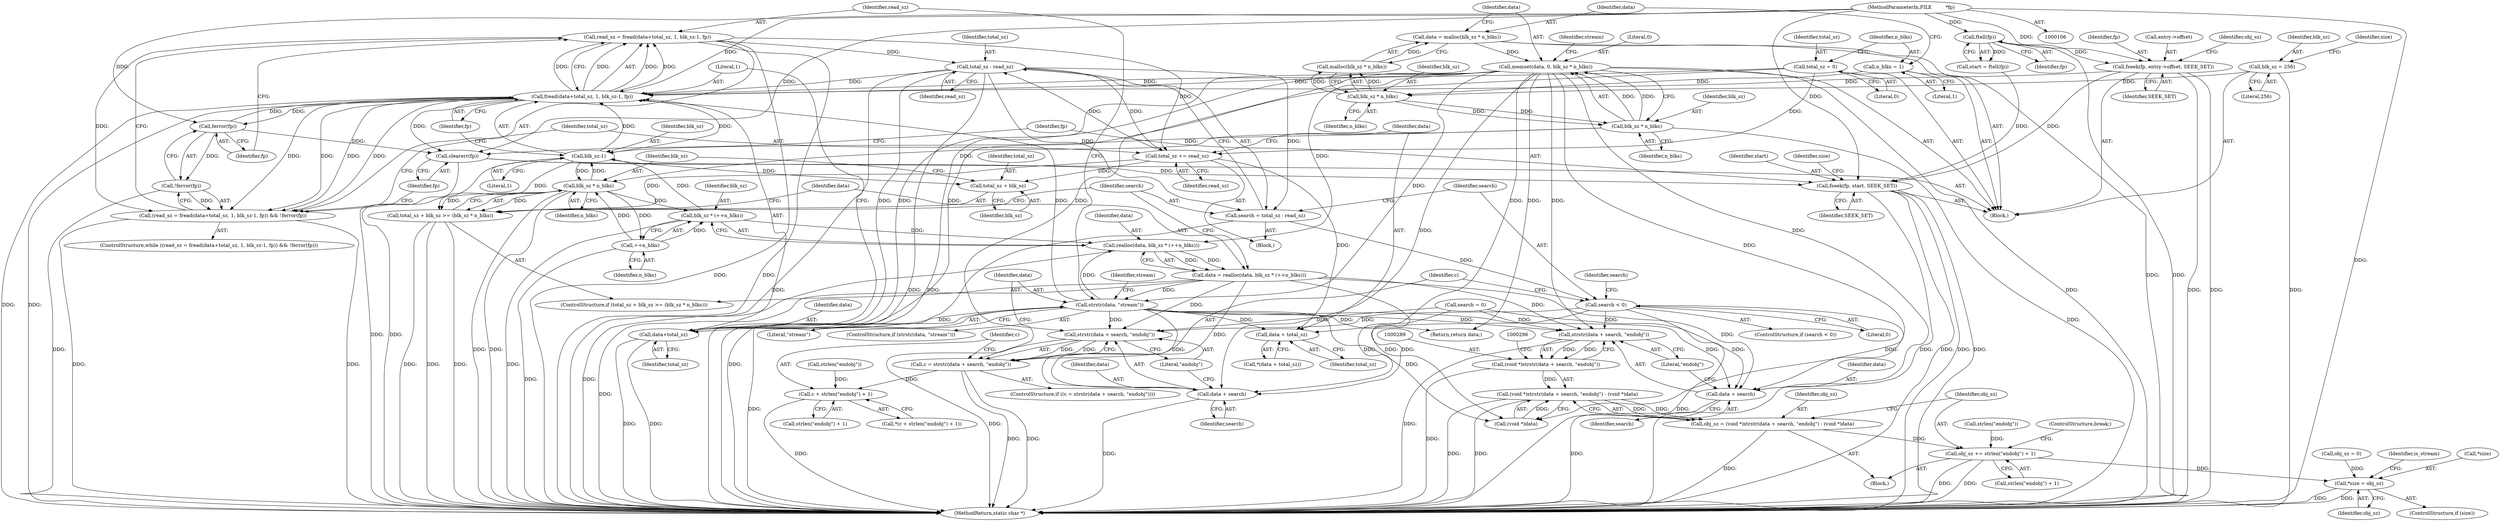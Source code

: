 digraph "0_pdfresurrect_0c4120fffa3dffe97b95c486a120eded82afe8a6_3@API" {
"1000215" [label="(Call,read_sz = fread(data+total_sz, 1, blk_sz-1, fp))"];
"1000217" [label="(Call,fread(data+total_sz, 1, blk_sz-1, fp))"];
"1000204" [label="(Call,memset(data, 0, blk_sz * n_blks))"];
"1000198" [label="(Call,data = malloc(blk_sz * n_blks))"];
"1000200" [label="(Call,malloc(blk_sz * n_blks))"];
"1000201" [label="(Call,blk_sz * n_blks)"];
"1000114" [label="(Call,blk_sz = 256)"];
"1000195" [label="(Call,n_blks = 1)"];
"1000207" [label="(Call,blk_sz * n_blks)"];
"1000307" [label="(Call,strstr(data, \"stream\"))"];
"1000247" [label="(Call,data = realloc(data, blk_sz * (++n_blks)))"];
"1000249" [label="(Call,realloc(data, blk_sz * (++n_blks)))"];
"1000251" [label="(Call,blk_sz * (++n_blks))"];
"1000244" [label="(Call,blk_sz * n_blks)"];
"1000222" [label="(Call,blk_sz-1)"];
"1000253" [label="(Call,++n_blks)"];
"1000257" [label="(Call,total_sz - read_sz)"];
"1000230" [label="(Call,total_sz += read_sz)"];
"1000215" [label="(Call,read_sz = fread(data+total_sz, 1, blk_sz-1, fp))"];
"1000192" [label="(Call,total_sz = 0)"];
"1000227" [label="(Call,ferror(fp))"];
"1000107" [label="(MethodParameterIn,FILE         *fp)"];
"1000183" [label="(Call,fseek(fp, entry->offset, SEEK_SET))"];
"1000142" [label="(Call,ftell(fp))"];
"1000214" [label="(Call,(read_sz = fread(data+total_sz, 1, blk_sz-1, fp)) && !ferror(fp))"];
"1000235" [label="(Call,data + total_sz)"];
"1000240" [label="(Call,total_sz + blk_sz >= (blk_sz * n_blks))"];
"1000241" [label="(Call,total_sz + blk_sz)"];
"1000226" [label="(Call,!ferror(fp))"];
"1000313" [label="(Call,clearerr(fp))"];
"1000315" [label="(Call,fseek(fp, start, SEEK_SET))"];
"1000218" [label="(Call,data+total_sz)"];
"1000255" [label="(Call,search = total_sz - read_sz)"];
"1000261" [label="(Call,search < 0)"];
"1000270" [label="(Call,strstr(data + search, \"endobj\"))"];
"1000268" [label="(Call,c = strstr(data + search, \"endobj\"))"];
"1000278" [label="(Call,c + strlen(\"endobj\") + 1)"];
"1000271" [label="(Call,data + search)"];
"1000290" [label="(Call,strstr(data + search, \"endobj\"))"];
"1000288" [label="(Call,(void *)strstr(data + search, \"endobj\"))"];
"1000287" [label="(Call,(void *)strstr(data + search, \"endobj\") - (void *)data)"];
"1000285" [label="(Call,obj_sz = (void *)strstr(data + search, \"endobj\") - (void *)data)"];
"1000298" [label="(Call,obj_sz += strlen(\"endobj\") + 1)"];
"1000321" [label="(Call,*size = obj_sz)"];
"1000291" [label="(Call,data + search)"];
"1000205" [label="(Identifier,data)"];
"1000142" [label="(Call,ftell(fp))"];
"1000287" [label="(Call,(void *)strstr(data + search, \"endobj\") - (void *)data)"];
"1000333" [label="(MethodReturn,static char *)"];
"1000195" [label="(Call,n_blks = 1)"];
"1000227" [label="(Call,ferror(fp))"];
"1000217" [label="(Call,fread(data+total_sz, 1, blk_sz-1, fp))"];
"1000315" [label="(Call,fseek(fp, start, SEEK_SET))"];
"1000185" [label="(Call,entry->offset)"];
"1000316" [label="(Identifier,fp)"];
"1000294" [label="(Literal,\"endobj\")"];
"1000320" [label="(Identifier,size)"];
"1000293" [label="(Identifier,search)"];
"1000218" [label="(Call,data+total_sz)"];
"1000307" [label="(Call,strstr(data, \"stream\"))"];
"1000317" [label="(Identifier,start)"];
"1000259" [label="(Identifier,read_sz)"];
"1000240" [label="(Call,total_sz + blk_sz >= (blk_sz * n_blks))"];
"1000219" [label="(Identifier,data)"];
"1000281" [label="(Call,strlen(\"endobj\"))"];
"1000272" [label="(Identifier,data)"];
"1000204" [label="(Call,memset(data, 0, blk_sz * n_blks))"];
"1000295" [label="(Call,(void *)data)"];
"1000107" [label="(MethodParameterIn,FILE         *fp)"];
"1000290" [label="(Call,strstr(data + search, \"endobj\"))"];
"1000248" [label="(Identifier,data)"];
"1000207" [label="(Call,blk_sz * n_blks)"];
"1000291" [label="(Call,data + search)"];
"1000114" [label="(Call,blk_sz = 256)"];
"1000273" [label="(Identifier,search)"];
"1000251" [label="(Call,blk_sz * (++n_blks))"];
"1000300" [label="(Call,strlen(\"endobj\") + 1)"];
"1000254" [label="(Identifier,n_blks)"];
"1000190" [label="(Identifier,obj_sz)"];
"1000193" [label="(Identifier,total_sz)"];
"1000321" [label="(Call,*size = obj_sz)"];
"1000203" [label="(Identifier,n_blks)"];
"1000253" [label="(Call,++n_blks)"];
"1000236" [label="(Identifier,data)"];
"1000211" [label="(Identifier,stream)"];
"1000225" [label="(Identifier,fp)"];
"1000200" [label="(Call,malloc(blk_sz * n_blks))"];
"1000299" [label="(Identifier,obj_sz)"];
"1000267" [label="(ControlStructure,if ((c = strstr(data + search, \"endobj\"))))"];
"1000285" [label="(Call,obj_sz = (void *)strstr(data + search, \"endobj\") - (void *)data)"];
"1000288" [label="(Call,(void *)strstr(data + search, \"endobj\"))"];
"1000250" [label="(Identifier,data)"];
"1000326" [label="(Identifier,is_stream)"];
"1000232" [label="(Identifier,read_sz)"];
"1000222" [label="(Call,blk_sz-1)"];
"1000221" [label="(Literal,1)"];
"1000199" [label="(Identifier,data)"];
"1000255" [label="(Call,search = total_sz - read_sz)"];
"1000194" [label="(Literal,0)"];
"1000129" [label="(Identifier,size)"];
"1000314" [label="(Identifier,fp)"];
"1000188" [label="(Identifier,SEEK_SET)"];
"1000197" [label="(Literal,1)"];
"1000268" [label="(Call,c = strstr(data + search, \"endobj\"))"];
"1000306" [label="(ControlStructure,if (strstr(data, \"stream\")))"];
"1000274" [label="(Literal,\"endobj\")"];
"1000280" [label="(Call,strlen(\"endobj\") + 1)"];
"1000234" [label="(Call,*(data + total_sz))"];
"1000249" [label="(Call,realloc(data, blk_sz * (++n_blks)))"];
"1000301" [label="(Call,strlen(\"endobj\"))"];
"1000298" [label="(Call,obj_sz += strlen(\"endobj\") + 1)"];
"1000226" [label="(Call,!ferror(fp))"];
"1000322" [label="(Call,*size)"];
"1000206" [label="(Literal,0)"];
"1000237" [label="(Identifier,total_sz)"];
"1000277" [label="(Call,*(c + strlen(\"endobj\") + 1))"];
"1000192" [label="(Call,total_sz = 0)"];
"1000140" [label="(Call,start = ftell(fp))"];
"1000241" [label="(Call,total_sz + blk_sz)"];
"1000257" [label="(Call,total_sz - read_sz)"];
"1000209" [label="(Identifier,n_blks)"];
"1000252" [label="(Identifier,blk_sz)"];
"1000265" [label="(Identifier,search)"];
"1000235" [label="(Call,data + total_sz)"];
"1000262" [label="(Identifier,search)"];
"1000244" [label="(Call,blk_sz * n_blks)"];
"1000243" [label="(Identifier,blk_sz)"];
"1000116" [label="(Literal,256)"];
"1000215" [label="(Call,read_sz = fread(data+total_sz, 1, blk_sz-1, fp))"];
"1000115" [label="(Identifier,blk_sz)"];
"1000319" [label="(ControlStructure,if (size))"];
"1000198" [label="(Call,data = malloc(blk_sz * n_blks))"];
"1000231" [label="(Identifier,total_sz)"];
"1000286" [label="(Identifier,obj_sz)"];
"1000230" [label="(Call,total_sz += read_sz)"];
"1000214" [label="(Call,(read_sz = fread(data+total_sz, 1, blk_sz-1, fp)) && !ferror(fp))"];
"1000279" [label="(Identifier,c)"];
"1000331" [label="(Return,return data;)"];
"1000201" [label="(Call,blk_sz * n_blks)"];
"1000220" [label="(Identifier,total_sz)"];
"1000189" [label="(Call,obj_sz = 0)"];
"1000260" [label="(ControlStructure,if (search < 0))"];
"1000269" [label="(Identifier,c)"];
"1000228" [label="(Identifier,fp)"];
"1000246" [label="(Identifier,n_blks)"];
"1000309" [label="(Literal,\"stream\")"];
"1000245" [label="(Identifier,blk_sz)"];
"1000261" [label="(Call,search < 0)"];
"1000112" [label="(Block,)"];
"1000208" [label="(Identifier,blk_sz)"];
"1000318" [label="(Identifier,SEEK_SET)"];
"1000256" [label="(Identifier,search)"];
"1000229" [label="(Block,)"];
"1000278" [label="(Call,c + strlen(\"endobj\") + 1)"];
"1000196" [label="(Identifier,n_blks)"];
"1000275" [label="(Block,)"];
"1000216" [label="(Identifier,read_sz)"];
"1000271" [label="(Call,data + search)"];
"1000224" [label="(Literal,1)"];
"1000311" [label="(Identifier,stream)"];
"1000270" [label="(Call,strstr(data + search, \"endobj\"))"];
"1000202" [label="(Identifier,blk_sz)"];
"1000239" [label="(ControlStructure,if (total_sz + blk_sz >= (blk_sz * n_blks)))"];
"1000213" [label="(ControlStructure,while ((read_sz = fread(data+total_sz, 1, blk_sz-1, fp)) && !ferror(fp)))"];
"1000313" [label="(Call,clearerr(fp))"];
"1000308" [label="(Identifier,data)"];
"1000324" [label="(Identifier,obj_sz)"];
"1000242" [label="(Identifier,total_sz)"];
"1000143" [label="(Identifier,fp)"];
"1000264" [label="(Call,search = 0)"];
"1000258" [label="(Identifier,total_sz)"];
"1000292" [label="(Identifier,data)"];
"1000304" [label="(ControlStructure,break;)"];
"1000247" [label="(Call,data = realloc(data, blk_sz * (++n_blks)))"];
"1000263" [label="(Literal,0)"];
"1000184" [label="(Identifier,fp)"];
"1000223" [label="(Identifier,blk_sz)"];
"1000183" [label="(Call,fseek(fp, entry->offset, SEEK_SET))"];
"1000215" -> "1000214"  [label="AST: "];
"1000215" -> "1000217"  [label="CFG: "];
"1000216" -> "1000215"  [label="AST: "];
"1000217" -> "1000215"  [label="AST: "];
"1000228" -> "1000215"  [label="CFG: "];
"1000214" -> "1000215"  [label="CFG: "];
"1000215" -> "1000333"  [label="DDG: "];
"1000215" -> "1000333"  [label="DDG: "];
"1000215" -> "1000214"  [label="DDG: "];
"1000217" -> "1000215"  [label="DDG: "];
"1000217" -> "1000215"  [label="DDG: "];
"1000217" -> "1000215"  [label="DDG: "];
"1000217" -> "1000215"  [label="DDG: "];
"1000215" -> "1000230"  [label="DDG: "];
"1000215" -> "1000257"  [label="DDG: "];
"1000217" -> "1000225"  [label="CFG: "];
"1000218" -> "1000217"  [label="AST: "];
"1000221" -> "1000217"  [label="AST: "];
"1000222" -> "1000217"  [label="AST: "];
"1000225" -> "1000217"  [label="AST: "];
"1000217" -> "1000333"  [label="DDG: "];
"1000217" -> "1000333"  [label="DDG: "];
"1000217" -> "1000214"  [label="DDG: "];
"1000217" -> "1000214"  [label="DDG: "];
"1000217" -> "1000214"  [label="DDG: "];
"1000217" -> "1000214"  [label="DDG: "];
"1000204" -> "1000217"  [label="DDG: "];
"1000307" -> "1000217"  [label="DDG: "];
"1000257" -> "1000217"  [label="DDG: "];
"1000192" -> "1000217"  [label="DDG: "];
"1000222" -> "1000217"  [label="DDG: "];
"1000222" -> "1000217"  [label="DDG: "];
"1000227" -> "1000217"  [label="DDG: "];
"1000183" -> "1000217"  [label="DDG: "];
"1000107" -> "1000217"  [label="DDG: "];
"1000217" -> "1000227"  [label="DDG: "];
"1000217" -> "1000313"  [label="DDG: "];
"1000204" -> "1000112"  [label="AST: "];
"1000204" -> "1000207"  [label="CFG: "];
"1000205" -> "1000204"  [label="AST: "];
"1000206" -> "1000204"  [label="AST: "];
"1000207" -> "1000204"  [label="AST: "];
"1000211" -> "1000204"  [label="CFG: "];
"1000204" -> "1000333"  [label="DDG: "];
"1000204" -> "1000333"  [label="DDG: "];
"1000198" -> "1000204"  [label="DDG: "];
"1000207" -> "1000204"  [label="DDG: "];
"1000207" -> "1000204"  [label="DDG: "];
"1000204" -> "1000218"  [label="DDG: "];
"1000204" -> "1000235"  [label="DDG: "];
"1000204" -> "1000249"  [label="DDG: "];
"1000204" -> "1000270"  [label="DDG: "];
"1000204" -> "1000271"  [label="DDG: "];
"1000204" -> "1000290"  [label="DDG: "];
"1000204" -> "1000291"  [label="DDG: "];
"1000204" -> "1000295"  [label="DDG: "];
"1000204" -> "1000307"  [label="DDG: "];
"1000204" -> "1000331"  [label="DDG: "];
"1000198" -> "1000112"  [label="AST: "];
"1000198" -> "1000200"  [label="CFG: "];
"1000199" -> "1000198"  [label="AST: "];
"1000200" -> "1000198"  [label="AST: "];
"1000205" -> "1000198"  [label="CFG: "];
"1000198" -> "1000333"  [label="DDG: "];
"1000200" -> "1000198"  [label="DDG: "];
"1000200" -> "1000201"  [label="CFG: "];
"1000201" -> "1000200"  [label="AST: "];
"1000201" -> "1000200"  [label="DDG: "];
"1000201" -> "1000200"  [label="DDG: "];
"1000201" -> "1000203"  [label="CFG: "];
"1000202" -> "1000201"  [label="AST: "];
"1000203" -> "1000201"  [label="AST: "];
"1000114" -> "1000201"  [label="DDG: "];
"1000195" -> "1000201"  [label="DDG: "];
"1000201" -> "1000207"  [label="DDG: "];
"1000201" -> "1000207"  [label="DDG: "];
"1000114" -> "1000112"  [label="AST: "];
"1000114" -> "1000116"  [label="CFG: "];
"1000115" -> "1000114"  [label="AST: "];
"1000116" -> "1000114"  [label="AST: "];
"1000129" -> "1000114"  [label="CFG: "];
"1000114" -> "1000333"  [label="DDG: "];
"1000195" -> "1000112"  [label="AST: "];
"1000195" -> "1000197"  [label="CFG: "];
"1000196" -> "1000195"  [label="AST: "];
"1000197" -> "1000195"  [label="AST: "];
"1000199" -> "1000195"  [label="CFG: "];
"1000207" -> "1000209"  [label="CFG: "];
"1000208" -> "1000207"  [label="AST: "];
"1000209" -> "1000207"  [label="AST: "];
"1000207" -> "1000333"  [label="DDG: "];
"1000207" -> "1000222"  [label="DDG: "];
"1000207" -> "1000244"  [label="DDG: "];
"1000307" -> "1000306"  [label="AST: "];
"1000307" -> "1000309"  [label="CFG: "];
"1000308" -> "1000307"  [label="AST: "];
"1000309" -> "1000307"  [label="AST: "];
"1000216" -> "1000307"  [label="CFG: "];
"1000311" -> "1000307"  [label="CFG: "];
"1000307" -> "1000333"  [label="DDG: "];
"1000307" -> "1000218"  [label="DDG: "];
"1000307" -> "1000235"  [label="DDG: "];
"1000307" -> "1000249"  [label="DDG: "];
"1000307" -> "1000270"  [label="DDG: "];
"1000307" -> "1000271"  [label="DDG: "];
"1000307" -> "1000290"  [label="DDG: "];
"1000307" -> "1000291"  [label="DDG: "];
"1000307" -> "1000295"  [label="DDG: "];
"1000247" -> "1000307"  [label="DDG: "];
"1000307" -> "1000331"  [label="DDG: "];
"1000247" -> "1000239"  [label="AST: "];
"1000247" -> "1000249"  [label="CFG: "];
"1000248" -> "1000247"  [label="AST: "];
"1000249" -> "1000247"  [label="AST: "];
"1000256" -> "1000247"  [label="CFG: "];
"1000247" -> "1000333"  [label="DDG: "];
"1000249" -> "1000247"  [label="DDG: "];
"1000249" -> "1000247"  [label="DDG: "];
"1000247" -> "1000270"  [label="DDG: "];
"1000247" -> "1000271"  [label="DDG: "];
"1000247" -> "1000290"  [label="DDG: "];
"1000247" -> "1000291"  [label="DDG: "];
"1000247" -> "1000295"  [label="DDG: "];
"1000249" -> "1000251"  [label="CFG: "];
"1000250" -> "1000249"  [label="AST: "];
"1000251" -> "1000249"  [label="AST: "];
"1000249" -> "1000333"  [label="DDG: "];
"1000251" -> "1000249"  [label="DDG: "];
"1000251" -> "1000253"  [label="CFG: "];
"1000252" -> "1000251"  [label="AST: "];
"1000253" -> "1000251"  [label="AST: "];
"1000251" -> "1000333"  [label="DDG: "];
"1000251" -> "1000222"  [label="DDG: "];
"1000244" -> "1000251"  [label="DDG: "];
"1000253" -> "1000251"  [label="DDG: "];
"1000244" -> "1000240"  [label="AST: "];
"1000244" -> "1000246"  [label="CFG: "];
"1000245" -> "1000244"  [label="AST: "];
"1000246" -> "1000244"  [label="AST: "];
"1000240" -> "1000244"  [label="CFG: "];
"1000244" -> "1000333"  [label="DDG: "];
"1000244" -> "1000333"  [label="DDG: "];
"1000244" -> "1000222"  [label="DDG: "];
"1000244" -> "1000240"  [label="DDG: "];
"1000244" -> "1000240"  [label="DDG: "];
"1000222" -> "1000244"  [label="DDG: "];
"1000253" -> "1000244"  [label="DDG: "];
"1000244" -> "1000253"  [label="DDG: "];
"1000222" -> "1000224"  [label="CFG: "];
"1000223" -> "1000222"  [label="AST: "];
"1000224" -> "1000222"  [label="AST: "];
"1000225" -> "1000222"  [label="CFG: "];
"1000222" -> "1000333"  [label="DDG: "];
"1000222" -> "1000240"  [label="DDG: "];
"1000222" -> "1000241"  [label="DDG: "];
"1000253" -> "1000254"  [label="CFG: "];
"1000254" -> "1000253"  [label="AST: "];
"1000253" -> "1000333"  [label="DDG: "];
"1000257" -> "1000255"  [label="AST: "];
"1000257" -> "1000259"  [label="CFG: "];
"1000258" -> "1000257"  [label="AST: "];
"1000259" -> "1000257"  [label="AST: "];
"1000255" -> "1000257"  [label="CFG: "];
"1000257" -> "1000333"  [label="DDG: "];
"1000257" -> "1000333"  [label="DDG: "];
"1000257" -> "1000218"  [label="DDG: "];
"1000257" -> "1000230"  [label="DDG: "];
"1000257" -> "1000255"  [label="DDG: "];
"1000257" -> "1000255"  [label="DDG: "];
"1000230" -> "1000257"  [label="DDG: "];
"1000230" -> "1000229"  [label="AST: "];
"1000230" -> "1000232"  [label="CFG: "];
"1000231" -> "1000230"  [label="AST: "];
"1000232" -> "1000230"  [label="AST: "];
"1000236" -> "1000230"  [label="CFG: "];
"1000192" -> "1000230"  [label="DDG: "];
"1000230" -> "1000235"  [label="DDG: "];
"1000230" -> "1000240"  [label="DDG: "];
"1000230" -> "1000241"  [label="DDG: "];
"1000192" -> "1000112"  [label="AST: "];
"1000192" -> "1000194"  [label="CFG: "];
"1000193" -> "1000192"  [label="AST: "];
"1000194" -> "1000192"  [label="AST: "];
"1000196" -> "1000192"  [label="CFG: "];
"1000192" -> "1000218"  [label="DDG: "];
"1000227" -> "1000226"  [label="AST: "];
"1000227" -> "1000228"  [label="CFG: "];
"1000228" -> "1000227"  [label="AST: "];
"1000226" -> "1000227"  [label="CFG: "];
"1000227" -> "1000226"  [label="DDG: "];
"1000107" -> "1000227"  [label="DDG: "];
"1000227" -> "1000313"  [label="DDG: "];
"1000107" -> "1000106"  [label="AST: "];
"1000107" -> "1000333"  [label="DDG: "];
"1000107" -> "1000142"  [label="DDG: "];
"1000107" -> "1000183"  [label="DDG: "];
"1000107" -> "1000313"  [label="DDG: "];
"1000107" -> "1000315"  [label="DDG: "];
"1000183" -> "1000112"  [label="AST: "];
"1000183" -> "1000188"  [label="CFG: "];
"1000184" -> "1000183"  [label="AST: "];
"1000185" -> "1000183"  [label="AST: "];
"1000188" -> "1000183"  [label="AST: "];
"1000190" -> "1000183"  [label="CFG: "];
"1000183" -> "1000333"  [label="DDG: "];
"1000183" -> "1000333"  [label="DDG: "];
"1000142" -> "1000183"  [label="DDG: "];
"1000183" -> "1000315"  [label="DDG: "];
"1000142" -> "1000140"  [label="AST: "];
"1000142" -> "1000143"  [label="CFG: "];
"1000143" -> "1000142"  [label="AST: "];
"1000140" -> "1000142"  [label="CFG: "];
"1000142" -> "1000333"  [label="DDG: "];
"1000142" -> "1000140"  [label="DDG: "];
"1000214" -> "1000213"  [label="AST: "];
"1000214" -> "1000226"  [label="CFG: "];
"1000226" -> "1000214"  [label="AST: "];
"1000231" -> "1000214"  [label="CFG: "];
"1000314" -> "1000214"  [label="CFG: "];
"1000214" -> "1000333"  [label="DDG: "];
"1000214" -> "1000333"  [label="DDG: "];
"1000226" -> "1000214"  [label="DDG: "];
"1000235" -> "1000234"  [label="AST: "];
"1000235" -> "1000237"  [label="CFG: "];
"1000236" -> "1000235"  [label="AST: "];
"1000237" -> "1000235"  [label="AST: "];
"1000234" -> "1000235"  [label="CFG: "];
"1000240" -> "1000239"  [label="AST: "];
"1000241" -> "1000240"  [label="AST: "];
"1000248" -> "1000240"  [label="CFG: "];
"1000256" -> "1000240"  [label="CFG: "];
"1000240" -> "1000333"  [label="DDG: "];
"1000240" -> "1000333"  [label="DDG: "];
"1000240" -> "1000333"  [label="DDG: "];
"1000241" -> "1000243"  [label="CFG: "];
"1000242" -> "1000241"  [label="AST: "];
"1000243" -> "1000241"  [label="AST: "];
"1000245" -> "1000241"  [label="CFG: "];
"1000226" -> "1000333"  [label="DDG: "];
"1000313" -> "1000112"  [label="AST: "];
"1000313" -> "1000314"  [label="CFG: "];
"1000314" -> "1000313"  [label="AST: "];
"1000316" -> "1000313"  [label="CFG: "];
"1000313" -> "1000333"  [label="DDG: "];
"1000313" -> "1000315"  [label="DDG: "];
"1000315" -> "1000112"  [label="AST: "];
"1000315" -> "1000318"  [label="CFG: "];
"1000316" -> "1000315"  [label="AST: "];
"1000317" -> "1000315"  [label="AST: "];
"1000318" -> "1000315"  [label="AST: "];
"1000320" -> "1000315"  [label="CFG: "];
"1000315" -> "1000333"  [label="DDG: "];
"1000315" -> "1000333"  [label="DDG: "];
"1000315" -> "1000333"  [label="DDG: "];
"1000315" -> "1000333"  [label="DDG: "];
"1000140" -> "1000315"  [label="DDG: "];
"1000218" -> "1000220"  [label="CFG: "];
"1000219" -> "1000218"  [label="AST: "];
"1000220" -> "1000218"  [label="AST: "];
"1000221" -> "1000218"  [label="CFG: "];
"1000218" -> "1000333"  [label="DDG: "];
"1000218" -> "1000333"  [label="DDG: "];
"1000255" -> "1000229"  [label="AST: "];
"1000256" -> "1000255"  [label="AST: "];
"1000262" -> "1000255"  [label="CFG: "];
"1000255" -> "1000333"  [label="DDG: "];
"1000255" -> "1000261"  [label="DDG: "];
"1000261" -> "1000260"  [label="AST: "];
"1000261" -> "1000263"  [label="CFG: "];
"1000262" -> "1000261"  [label="AST: "];
"1000263" -> "1000261"  [label="AST: "];
"1000265" -> "1000261"  [label="CFG: "];
"1000269" -> "1000261"  [label="CFG: "];
"1000261" -> "1000333"  [label="DDG: "];
"1000261" -> "1000270"  [label="DDG: "];
"1000261" -> "1000271"  [label="DDG: "];
"1000261" -> "1000290"  [label="DDG: "];
"1000261" -> "1000291"  [label="DDG: "];
"1000270" -> "1000268"  [label="AST: "];
"1000270" -> "1000274"  [label="CFG: "];
"1000271" -> "1000270"  [label="AST: "];
"1000274" -> "1000270"  [label="AST: "];
"1000268" -> "1000270"  [label="CFG: "];
"1000270" -> "1000333"  [label="DDG: "];
"1000270" -> "1000268"  [label="DDG: "];
"1000270" -> "1000268"  [label="DDG: "];
"1000264" -> "1000270"  [label="DDG: "];
"1000268" -> "1000267"  [label="AST: "];
"1000269" -> "1000268"  [label="AST: "];
"1000279" -> "1000268"  [label="CFG: "];
"1000308" -> "1000268"  [label="CFG: "];
"1000268" -> "1000333"  [label="DDG: "];
"1000268" -> "1000333"  [label="DDG: "];
"1000268" -> "1000278"  [label="DDG: "];
"1000278" -> "1000277"  [label="AST: "];
"1000278" -> "1000280"  [label="CFG: "];
"1000279" -> "1000278"  [label="AST: "];
"1000280" -> "1000278"  [label="AST: "];
"1000277" -> "1000278"  [label="CFG: "];
"1000278" -> "1000333"  [label="DDG: "];
"1000281" -> "1000278"  [label="DDG: "];
"1000271" -> "1000273"  [label="CFG: "];
"1000272" -> "1000271"  [label="AST: "];
"1000273" -> "1000271"  [label="AST: "];
"1000274" -> "1000271"  [label="CFG: "];
"1000271" -> "1000333"  [label="DDG: "];
"1000264" -> "1000271"  [label="DDG: "];
"1000290" -> "1000288"  [label="AST: "];
"1000290" -> "1000294"  [label="CFG: "];
"1000291" -> "1000290"  [label="AST: "];
"1000294" -> "1000290"  [label="AST: "];
"1000288" -> "1000290"  [label="CFG: "];
"1000290" -> "1000333"  [label="DDG: "];
"1000290" -> "1000288"  [label="DDG: "];
"1000290" -> "1000288"  [label="DDG: "];
"1000264" -> "1000290"  [label="DDG: "];
"1000288" -> "1000287"  [label="AST: "];
"1000289" -> "1000288"  [label="AST: "];
"1000296" -> "1000288"  [label="CFG: "];
"1000288" -> "1000333"  [label="DDG: "];
"1000288" -> "1000287"  [label="DDG: "];
"1000287" -> "1000285"  [label="AST: "];
"1000287" -> "1000295"  [label="CFG: "];
"1000295" -> "1000287"  [label="AST: "];
"1000285" -> "1000287"  [label="CFG: "];
"1000287" -> "1000333"  [label="DDG: "];
"1000287" -> "1000333"  [label="DDG: "];
"1000287" -> "1000285"  [label="DDG: "];
"1000287" -> "1000285"  [label="DDG: "];
"1000295" -> "1000287"  [label="DDG: "];
"1000285" -> "1000275"  [label="AST: "];
"1000286" -> "1000285"  [label="AST: "];
"1000299" -> "1000285"  [label="CFG: "];
"1000285" -> "1000333"  [label="DDG: "];
"1000285" -> "1000298"  [label="DDG: "];
"1000298" -> "1000275"  [label="AST: "];
"1000298" -> "1000300"  [label="CFG: "];
"1000299" -> "1000298"  [label="AST: "];
"1000300" -> "1000298"  [label="AST: "];
"1000304" -> "1000298"  [label="CFG: "];
"1000298" -> "1000333"  [label="DDG: "];
"1000298" -> "1000333"  [label="DDG: "];
"1000301" -> "1000298"  [label="DDG: "];
"1000298" -> "1000321"  [label="DDG: "];
"1000321" -> "1000319"  [label="AST: "];
"1000321" -> "1000324"  [label="CFG: "];
"1000322" -> "1000321"  [label="AST: "];
"1000324" -> "1000321"  [label="AST: "];
"1000326" -> "1000321"  [label="CFG: "];
"1000321" -> "1000333"  [label="DDG: "];
"1000321" -> "1000333"  [label="DDG: "];
"1000189" -> "1000321"  [label="DDG: "];
"1000291" -> "1000293"  [label="CFG: "];
"1000292" -> "1000291"  [label="AST: "];
"1000293" -> "1000291"  [label="AST: "];
"1000294" -> "1000291"  [label="CFG: "];
"1000291" -> "1000333"  [label="DDG: "];
"1000264" -> "1000291"  [label="DDG: "];
}
